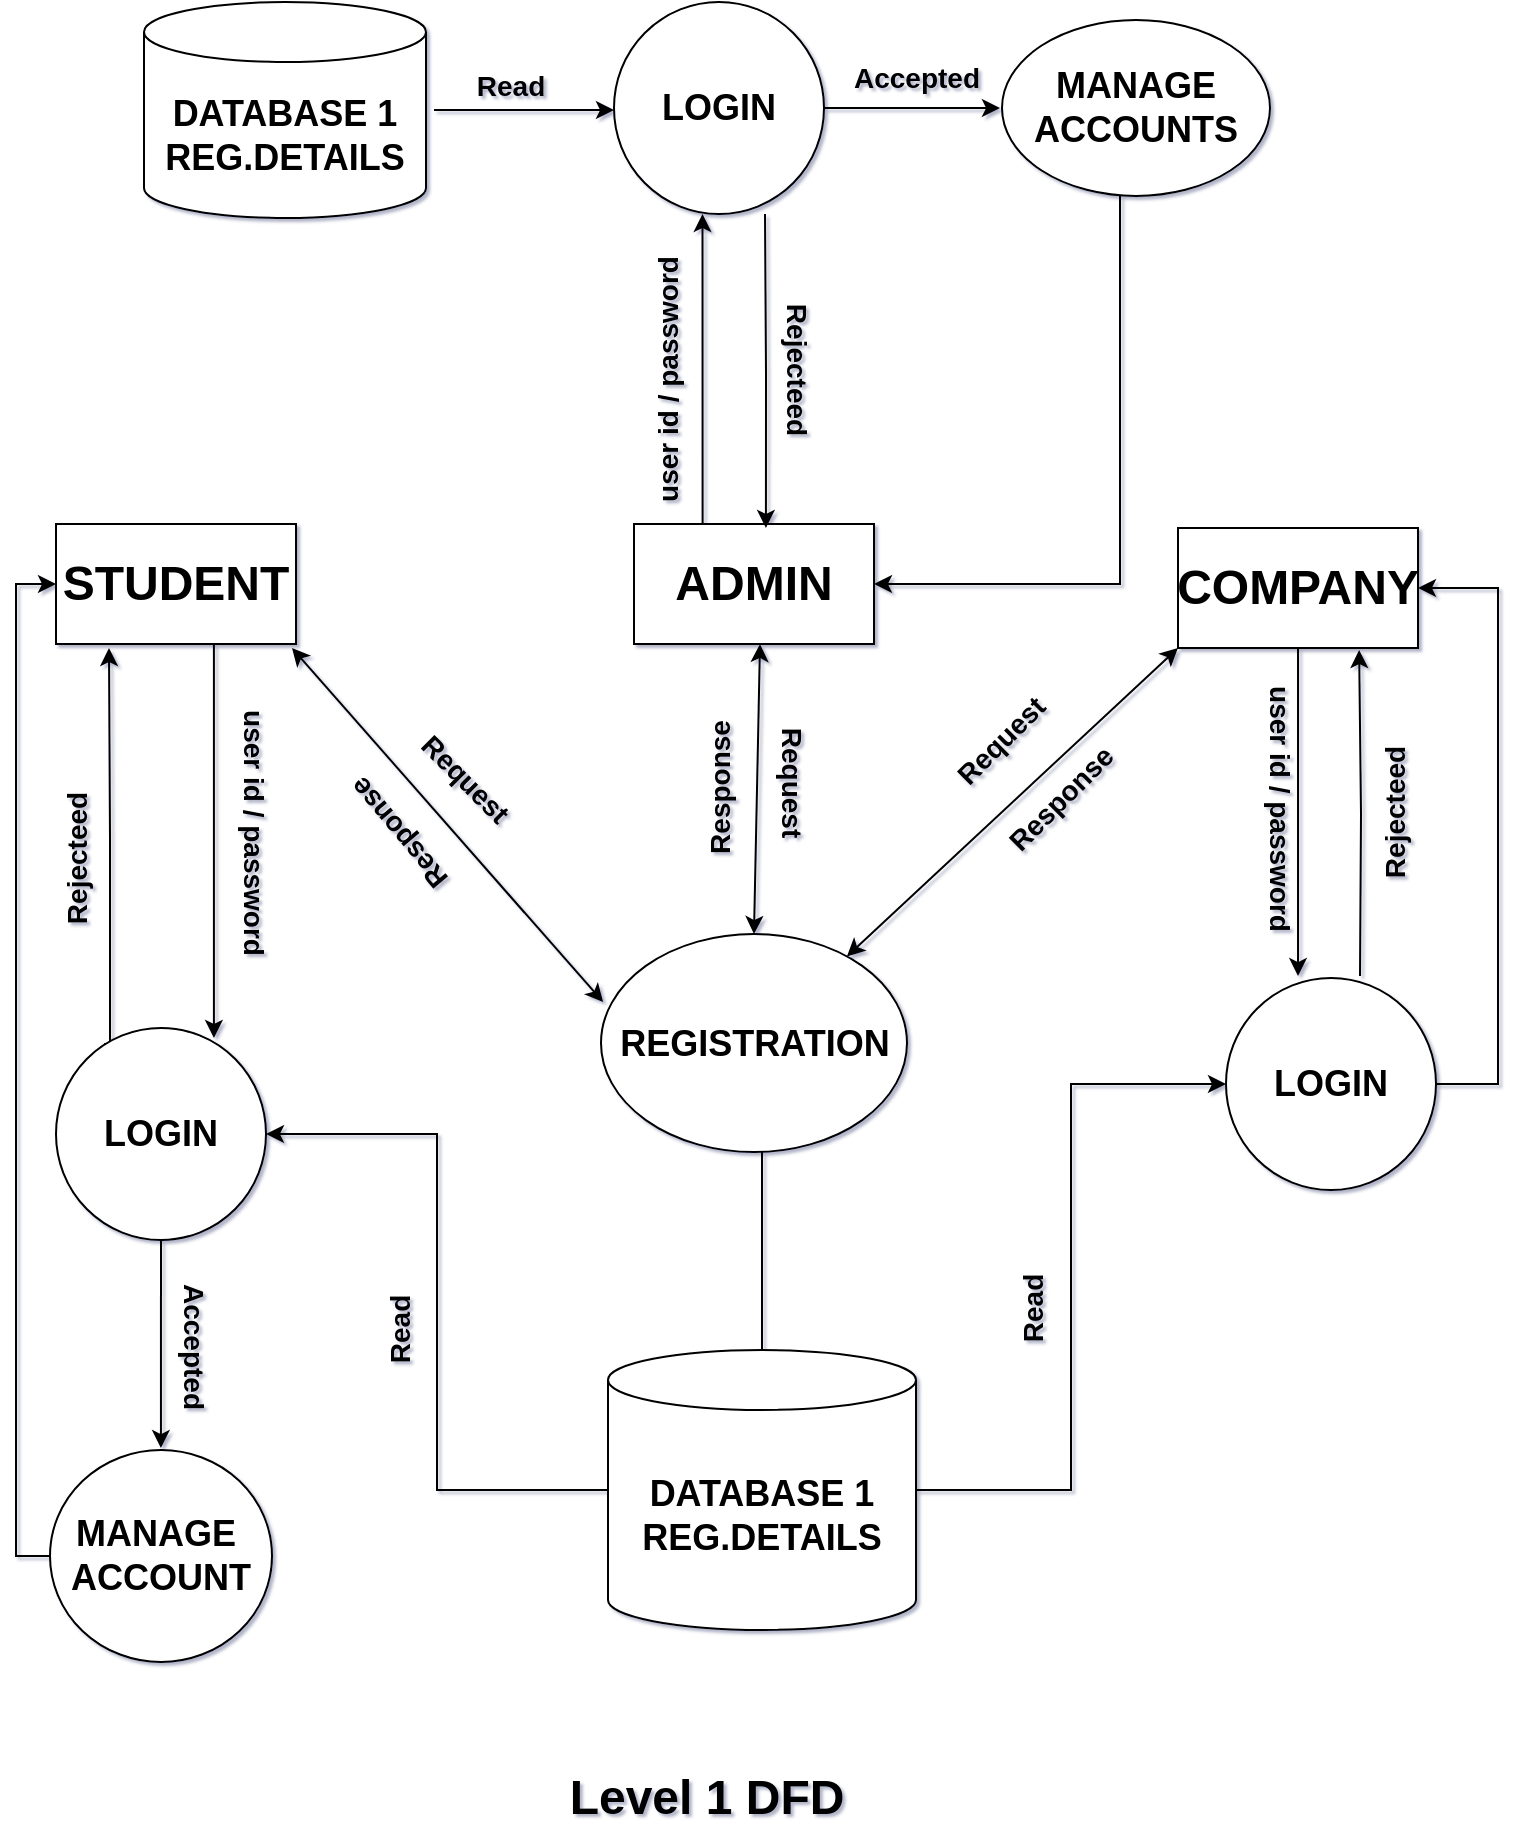 <mxfile version="21.7.5" type="github">
  <diagram name="Page-1" id="rjGy5YyPrBwTc-FCCKnh">
    <mxGraphModel dx="880" dy="856" grid="0" gridSize="10" guides="1" tooltips="1" connect="1" arrows="1" fold="1" page="0" pageScale="1" pageWidth="850" pageHeight="1100" background="none" math="0" shadow="1">
      <root>
        <mxCell id="0" />
        <mxCell id="1" parent="0" />
        <mxCell id="Oz6GXXXXGGRtiL-ehtRs-9" style="edgeStyle=orthogonalEdgeStyle;rounded=0;orthogonalLoop=1;jettySize=auto;html=1;entryX=0.571;entryY=0.113;entryDx=0;entryDy=0;entryPerimeter=0;" edge="1" parent="1">
          <mxGeometry relative="1" as="geometry">
            <mxPoint x="159.955" y="189" as="sourcePoint" />
            <mxPoint x="159.955" y="392.978" as="targetPoint" />
          </mxGeometry>
        </mxCell>
        <mxCell id="Oz6GXXXXGGRtiL-ehtRs-1" value="&lt;b&gt;&lt;font style=&quot;font-size: 24px;&quot;&gt;STUDENT&lt;/font&gt;&lt;/b&gt;" style="whiteSpace=wrap;html=1;" vertex="1" parent="1">
          <mxGeometry x="81" y="136" width="120" height="60" as="geometry" />
        </mxCell>
        <mxCell id="Oz6GXXXXGGRtiL-ehtRs-57" style="edgeStyle=orthogonalEdgeStyle;rounded=0;orthogonalLoop=1;jettySize=auto;html=1;entryX=0.5;entryY=1;entryDx=0;entryDy=0;" edge="1" parent="1">
          <mxGeometry relative="1" as="geometry">
            <mxPoint x="404.25" y="-19" as="targetPoint" />
            <mxPoint x="402.75" y="136" as="sourcePoint" />
            <Array as="points">
              <mxPoint x="403" y="137" />
              <mxPoint x="404" y="137" />
            </Array>
          </mxGeometry>
        </mxCell>
        <mxCell id="Oz6GXXXXGGRtiL-ehtRs-2" value="&lt;font style=&quot;font-size: 24px;&quot;&gt;&lt;b&gt;ADMIN&lt;/b&gt;&lt;/font&gt;" style="whiteSpace=wrap;html=1;" vertex="1" parent="1">
          <mxGeometry x="370" y="136" width="120" height="60" as="geometry" />
        </mxCell>
        <mxCell id="Oz6GXXXXGGRtiL-ehtRs-36" style="edgeStyle=orthogonalEdgeStyle;rounded=0;orthogonalLoop=1;jettySize=auto;html=1;entryX=0.343;entryY=-0.009;entryDx=0;entryDy=0;entryPerimeter=0;" edge="1" parent="1" source="Oz6GXXXXGGRtiL-ehtRs-5" target="Oz6GXXXXGGRtiL-ehtRs-8">
          <mxGeometry relative="1" as="geometry" />
        </mxCell>
        <mxCell id="Oz6GXXXXGGRtiL-ehtRs-5" value="&lt;b&gt;&lt;font style=&quot;font-size: 24px;&quot;&gt;COMPANY&lt;/font&gt;&lt;/b&gt;" style="whiteSpace=wrap;html=1;" vertex="1" parent="1">
          <mxGeometry x="642" y="138" width="120" height="60" as="geometry" />
        </mxCell>
        <mxCell id="Oz6GXXXXGGRtiL-ehtRs-11" style="edgeStyle=orthogonalEdgeStyle;rounded=0;orthogonalLoop=1;jettySize=auto;html=1;exitX=0.229;exitY=0.075;exitDx=0;exitDy=0;exitPerimeter=0;" edge="1" parent="1" source="Oz6GXXXXGGRtiL-ehtRs-6">
          <mxGeometry relative="1" as="geometry">
            <mxPoint x="107.5" y="198" as="targetPoint" />
            <mxPoint x="107.5" y="388" as="sourcePoint" />
            <Array as="points">
              <mxPoint x="108" y="396" />
              <mxPoint x="108" y="294" />
            </Array>
          </mxGeometry>
        </mxCell>
        <mxCell id="Oz6GXXXXGGRtiL-ehtRs-15" style="edgeStyle=orthogonalEdgeStyle;rounded=0;orthogonalLoop=1;jettySize=auto;html=1;entryX=0.432;entryY=0.038;entryDx=0;entryDy=0;entryPerimeter=0;" edge="1" parent="1">
          <mxGeometry relative="1" as="geometry">
            <mxPoint x="133.5" y="489" as="sourcePoint" />
            <mxPoint x="133.452" y="598.028" as="targetPoint" />
          </mxGeometry>
        </mxCell>
        <mxCell id="Oz6GXXXXGGRtiL-ehtRs-6" value="&lt;font style=&quot;font-size: 18px;&quot;&gt;&lt;b&gt;LOGIN&lt;/b&gt;&lt;/font&gt;" style="ellipse;whiteSpace=wrap;html=1;" vertex="1" parent="1">
          <mxGeometry x="81" y="388" width="105" height="106" as="geometry" />
        </mxCell>
        <mxCell id="Oz6GXXXXGGRtiL-ehtRs-7" value="&lt;font style=&quot;font-size: 18px;&quot;&gt;&lt;b&gt;REGISTRATION&lt;/b&gt;&lt;/font&gt;" style="ellipse;whiteSpace=wrap;html=1;" vertex="1" parent="1">
          <mxGeometry x="353.5" y="341" width="153" height="109" as="geometry" />
        </mxCell>
        <mxCell id="Oz6GXXXXGGRtiL-ehtRs-38" style="edgeStyle=orthogonalEdgeStyle;rounded=0;orthogonalLoop=1;jettySize=auto;html=1;entryX=0.638;entryY=1.017;entryDx=0;entryDy=0;entryPerimeter=0;" edge="1" parent="1">
          <mxGeometry relative="1" as="geometry">
            <mxPoint x="733" y="362" as="sourcePoint" />
            <mxPoint x="732.56" y="199.02" as="targetPoint" />
          </mxGeometry>
        </mxCell>
        <mxCell id="Oz6GXXXXGGRtiL-ehtRs-41" style="edgeStyle=orthogonalEdgeStyle;rounded=0;orthogonalLoop=1;jettySize=auto;html=1;entryX=1;entryY=0.5;entryDx=0;entryDy=0;" edge="1" parent="1" source="Oz6GXXXXGGRtiL-ehtRs-8" target="Oz6GXXXXGGRtiL-ehtRs-5">
          <mxGeometry relative="1" as="geometry">
            <Array as="points">
              <mxPoint x="802" y="416" />
              <mxPoint x="802" y="168" />
            </Array>
          </mxGeometry>
        </mxCell>
        <mxCell id="Oz6GXXXXGGRtiL-ehtRs-8" value="&lt;font style=&quot;font-size: 18px;&quot;&gt;&lt;b&gt;LOGIN&lt;/b&gt;&lt;/font&gt;" style="ellipse;whiteSpace=wrap;html=1;" vertex="1" parent="1">
          <mxGeometry x="666" y="363" width="105" height="106" as="geometry" />
        </mxCell>
        <mxCell id="Oz6GXXXXGGRtiL-ehtRs-10" value="&lt;b&gt;&lt;font style=&quot;font-size: 14px;&quot;&gt;user id / password&lt;/font&gt;&lt;/b&gt;" style="text;html=1;align=center;verticalAlign=middle;resizable=0;points=[];autosize=1;strokeColor=none;fillColor=none;rotation=90;" vertex="1" parent="1">
          <mxGeometry x="110" y="275" width="141" height="29" as="geometry" />
        </mxCell>
        <mxCell id="Oz6GXXXXGGRtiL-ehtRs-12" value="&lt;b&gt;&lt;font style=&quot;font-size: 14px;&quot;&gt;Rejecteed&lt;/font&gt;&lt;/b&gt;" style="text;html=1;align=center;verticalAlign=middle;resizable=0;points=[];autosize=1;strokeColor=none;fillColor=none;rotation=-90;" vertex="1" parent="1">
          <mxGeometry x="49" y="289" width="84" height="29" as="geometry" />
        </mxCell>
        <mxCell id="Oz6GXXXXGGRtiL-ehtRs-18" style="edgeStyle=orthogonalEdgeStyle;rounded=0;orthogonalLoop=1;jettySize=auto;html=1;entryX=0;entryY=0.5;entryDx=0;entryDy=0;" edge="1" parent="1" source="Oz6GXXXXGGRtiL-ehtRs-14" target="Oz6GXXXXGGRtiL-ehtRs-1">
          <mxGeometry relative="1" as="geometry">
            <Array as="points">
              <mxPoint x="61" y="652" />
              <mxPoint x="61" y="166" />
            </Array>
          </mxGeometry>
        </mxCell>
        <mxCell id="Oz6GXXXXGGRtiL-ehtRs-14" value="&lt;b&gt;&lt;font style=&quot;font-size: 18px;&quot;&gt;MANAGE&amp;nbsp;&lt;br&gt;ACCOUNT&lt;/font&gt;&lt;/b&gt;" style="ellipse;whiteSpace=wrap;html=1;" vertex="1" parent="1">
          <mxGeometry x="78" y="599" width="111" height="106" as="geometry" />
        </mxCell>
        <mxCell id="Oz6GXXXXGGRtiL-ehtRs-16" value="&lt;font style=&quot;font-size: 14px;&quot;&gt;&lt;b&gt;Accepted&lt;/b&gt;&lt;/font&gt;" style="text;html=1;align=center;verticalAlign=middle;resizable=0;points=[];autosize=1;strokeColor=none;fillColor=none;rotation=90;" vertex="1" parent="1">
          <mxGeometry x="110" y="532" width="81" height="29" as="geometry" />
        </mxCell>
        <mxCell id="Oz6GXXXXGGRtiL-ehtRs-20" value="" style="endArrow=classic;startArrow=classic;html=1;rounded=0;entryX=0.007;entryY=0.312;entryDx=0;entryDy=0;entryPerimeter=0;" edge="1" parent="1" target="Oz6GXXXXGGRtiL-ehtRs-7">
          <mxGeometry width="50" height="50" relative="1" as="geometry">
            <mxPoint x="199" y="198" as="sourcePoint" />
            <mxPoint x="249" y="148" as="targetPoint" />
          </mxGeometry>
        </mxCell>
        <mxCell id="Oz6GXXXXGGRtiL-ehtRs-21" value="&lt;font style=&quot;font-size: 14px;&quot;&gt;&lt;b&gt;Request&lt;/b&gt;&lt;/font&gt;" style="text;html=1;align=center;verticalAlign=middle;resizable=0;points=[];autosize=1;strokeColor=none;fillColor=none;rotation=45;" vertex="1" parent="1">
          <mxGeometry x="249" y="248" width="73" height="29" as="geometry" />
        </mxCell>
        <mxCell id="Oz6GXXXXGGRtiL-ehtRs-24" value="&lt;font style=&quot;font-size: 14px;&quot;&gt;&lt;b&gt;Response&lt;/b&gt;&lt;/font&gt;" style="text;html=1;align=center;verticalAlign=middle;resizable=0;points=[];autosize=1;strokeColor=none;fillColor=none;rotation=-130;" vertex="1" parent="1">
          <mxGeometry x="210" y="277" width="85" height="29" as="geometry" />
        </mxCell>
        <mxCell id="Oz6GXXXXGGRtiL-ehtRs-27" value="&lt;font style=&quot;font-size: 14px;&quot;&gt;&lt;b&gt;Request&lt;/b&gt;&lt;/font&gt;" style="text;html=1;align=center;verticalAlign=middle;resizable=0;points=[];autosize=1;strokeColor=none;fillColor=none;rotation=90;" vertex="1" parent="1">
          <mxGeometry x="413" y="250" width="73" height="29" as="geometry" />
        </mxCell>
        <mxCell id="Oz6GXXXXGGRtiL-ehtRs-28" value="&lt;font style=&quot;font-size: 14px;&quot;&gt;&lt;b&gt;Response&lt;/b&gt;&lt;/font&gt;" style="text;html=1;align=center;verticalAlign=middle;resizable=0;points=[];autosize=1;strokeColor=none;fillColor=none;rotation=-90;" vertex="1" parent="1">
          <mxGeometry x="370" y="254" width="85" height="29" as="geometry" />
        </mxCell>
        <mxCell id="Oz6GXXXXGGRtiL-ehtRs-29" value="" style="endArrow=classic;startArrow=classic;html=1;rounded=0;exitX=0.5;exitY=0;exitDx=0;exitDy=0;" edge="1" parent="1" source="Oz6GXXXXGGRtiL-ehtRs-7">
          <mxGeometry width="50" height="50" relative="1" as="geometry">
            <mxPoint x="431" y="284" as="sourcePoint" />
            <mxPoint x="433" y="196" as="targetPoint" />
          </mxGeometry>
        </mxCell>
        <mxCell id="Oz6GXXXXGGRtiL-ehtRs-30" value="" style="endArrow=classic;startArrow=classic;html=1;rounded=0;" edge="1" parent="1" target="Oz6GXXXXGGRtiL-ehtRs-7">
          <mxGeometry width="50" height="50" relative="1" as="geometry">
            <mxPoint x="642" y="198" as="sourcePoint" />
            <mxPoint x="792" y="323" as="targetPoint" />
          </mxGeometry>
        </mxCell>
        <mxCell id="Oz6GXXXXGGRtiL-ehtRs-33" value="&lt;font style=&quot;font-size: 14px;&quot;&gt;&lt;b&gt;Request&lt;/b&gt;&lt;/font&gt;" style="text;html=1;align=center;verticalAlign=middle;resizable=0;points=[];autosize=1;strokeColor=none;fillColor=none;rotation=-45;" vertex="1" parent="1">
          <mxGeometry x="516" y="230" width="73" height="29" as="geometry" />
        </mxCell>
        <mxCell id="Oz6GXXXXGGRtiL-ehtRs-35" value="&lt;font style=&quot;font-size: 14px;&quot;&gt;&lt;b&gt;Response&lt;/b&gt;&lt;/font&gt;" style="text;html=1;align=center;verticalAlign=middle;resizable=0;points=[];autosize=1;strokeColor=none;fillColor=none;rotation=-45;" vertex="1" parent="1">
          <mxGeometry x="540" y="259" width="85" height="29" as="geometry" />
        </mxCell>
        <mxCell id="Oz6GXXXXGGRtiL-ehtRs-39" value="&lt;b&gt;&lt;font style=&quot;font-size: 14px;&quot;&gt;user id / password&lt;/font&gt;&lt;/b&gt;" style="text;html=1;align=center;verticalAlign=middle;resizable=0;points=[];autosize=1;strokeColor=none;fillColor=none;rotation=90;" vertex="1" parent="1">
          <mxGeometry x="623" y="263" width="141" height="29" as="geometry" />
        </mxCell>
        <mxCell id="Oz6GXXXXGGRtiL-ehtRs-40" value="&lt;b&gt;&lt;font style=&quot;font-size: 14px;&quot;&gt;Rejecteed&lt;/font&gt;&lt;/b&gt;" style="text;html=1;align=center;verticalAlign=middle;resizable=0;points=[];autosize=1;strokeColor=none;fillColor=none;rotation=-90;" vertex="1" parent="1">
          <mxGeometry x="708" y="266" width="84" height="29" as="geometry" />
        </mxCell>
        <mxCell id="Oz6GXXXXGGRtiL-ehtRs-46" style="edgeStyle=orthogonalEdgeStyle;rounded=0;orthogonalLoop=1;jettySize=auto;html=1;entryX=1;entryY=0.5;entryDx=0;entryDy=0;" edge="1" parent="1" source="Oz6GXXXXGGRtiL-ehtRs-43" target="Oz6GXXXXGGRtiL-ehtRs-6">
          <mxGeometry relative="1" as="geometry" />
        </mxCell>
        <mxCell id="Oz6GXXXXGGRtiL-ehtRs-48" style="edgeStyle=orthogonalEdgeStyle;rounded=0;orthogonalLoop=1;jettySize=auto;html=1;entryX=0;entryY=0.5;entryDx=0;entryDy=0;" edge="1" parent="1" source="Oz6GXXXXGGRtiL-ehtRs-43" target="Oz6GXXXXGGRtiL-ehtRs-8">
          <mxGeometry relative="1" as="geometry" />
        </mxCell>
        <mxCell id="Oz6GXXXXGGRtiL-ehtRs-43" value="&lt;b style=&quot;border-color: var(--border-color);&quot;&gt;&lt;font style=&quot;border-color: var(--border-color); font-size: 18px;&quot;&gt;DATABASE 1&lt;br style=&quot;border-color: var(--border-color);&quot;&gt;REG.DETAILS&lt;/font&gt;&lt;/b&gt;" style="shape=cylinder3;whiteSpace=wrap;html=1;boundedLbl=1;backgroundOutline=1;size=15;" vertex="1" parent="1">
          <mxGeometry x="357" y="549" width="154" height="140" as="geometry" />
        </mxCell>
        <mxCell id="Oz6GXXXXGGRtiL-ehtRs-45" value="" style="endArrow=none;html=1;rounded=0;exitX=0.5;exitY=0;exitDx=0;exitDy=0;exitPerimeter=0;" edge="1" parent="1" source="Oz6GXXXXGGRtiL-ehtRs-43">
          <mxGeometry width="50" height="50" relative="1" as="geometry">
            <mxPoint x="384" y="500" as="sourcePoint" />
            <mxPoint x="434" y="450" as="targetPoint" />
          </mxGeometry>
        </mxCell>
        <mxCell id="Oz6GXXXXGGRtiL-ehtRs-47" value="&lt;font style=&quot;font-size: 14px;&quot;&gt;&lt;b&gt;Read&lt;/b&gt;&lt;/font&gt;" style="text;html=1;align=center;verticalAlign=middle;resizable=0;points=[];autosize=1;strokeColor=none;fillColor=none;rotation=-90;" vertex="1" parent="1">
          <mxGeometry x="226.5" y="525" width="52" height="29" as="geometry" />
        </mxCell>
        <mxCell id="Oz6GXXXXGGRtiL-ehtRs-49" value="&lt;font style=&quot;font-size: 14px;&quot;&gt;&lt;b&gt;Read&lt;/b&gt;&lt;/font&gt;" style="text;html=1;align=center;verticalAlign=middle;resizable=0;points=[];autosize=1;strokeColor=none;fillColor=none;rotation=-90;" vertex="1" parent="1">
          <mxGeometry x="543" y="514" width="52" height="29" as="geometry" />
        </mxCell>
        <mxCell id="Oz6GXXXXGGRtiL-ehtRs-50" value="&lt;b&gt;&lt;font style=&quot;font-size: 24px;&quot;&gt;Level 1 DFD&lt;/font&gt;&lt;/b&gt;" style="text;html=1;align=center;verticalAlign=middle;resizable=0;points=[];autosize=1;strokeColor=none;fillColor=none;" vertex="1" parent="1">
          <mxGeometry x="328" y="752" width="155" height="41" as="geometry" />
        </mxCell>
        <mxCell id="Oz6GXXXXGGRtiL-ehtRs-59" style="edgeStyle=orthogonalEdgeStyle;rounded=0;orthogonalLoop=1;jettySize=auto;html=1;entryX=0.358;entryY=0.033;entryDx=0;entryDy=0;entryPerimeter=0;" edge="1" parent="1">
          <mxGeometry relative="1" as="geometry">
            <mxPoint x="435.5" y="-19" as="sourcePoint" />
            <mxPoint x="435.96" y="137.98" as="targetPoint" />
          </mxGeometry>
        </mxCell>
        <mxCell id="Oz6GXXXXGGRtiL-ehtRs-64" style="edgeStyle=orthogonalEdgeStyle;rounded=0;orthogonalLoop=1;jettySize=auto;html=1;" edge="1" parent="1" source="Oz6GXXXXGGRtiL-ehtRs-53">
          <mxGeometry relative="1" as="geometry">
            <mxPoint x="553" y="-72" as="targetPoint" />
          </mxGeometry>
        </mxCell>
        <mxCell id="Oz6GXXXXGGRtiL-ehtRs-53" value="&lt;font style=&quot;font-size: 18px;&quot;&gt;&lt;b&gt;LOGIN&lt;/b&gt;&lt;/font&gt;" style="ellipse;whiteSpace=wrap;html=1;" vertex="1" parent="1">
          <mxGeometry x="360" y="-125" width="105" height="106" as="geometry" />
        </mxCell>
        <mxCell id="Oz6GXXXXGGRtiL-ehtRs-58" value="&lt;b&gt;&lt;font style=&quot;font-size: 14px;&quot;&gt;user id / password&lt;/font&gt;&lt;/b&gt;" style="text;html=1;align=center;verticalAlign=middle;resizable=0;points=[];autosize=1;strokeColor=none;fillColor=none;rotation=-90;" vertex="1" parent="1">
          <mxGeometry x="316" y="50" width="141" height="29" as="geometry" />
        </mxCell>
        <mxCell id="Oz6GXXXXGGRtiL-ehtRs-61" value="&lt;b&gt;&lt;font style=&quot;font-size: 14px;&quot;&gt;Rejecteed&lt;/font&gt;&lt;/b&gt;" style="text;html=1;align=center;verticalAlign=middle;resizable=0;points=[];autosize=1;strokeColor=none;fillColor=none;rotation=90;" vertex="1" parent="1">
          <mxGeometry x="410" y="44" width="84" height="29" as="geometry" />
        </mxCell>
        <mxCell id="Oz6GXXXXGGRtiL-ehtRs-66" style="edgeStyle=orthogonalEdgeStyle;rounded=0;orthogonalLoop=1;jettySize=auto;html=1;entryX=1;entryY=0.5;entryDx=0;entryDy=0;" edge="1" parent="1" source="Oz6GXXXXGGRtiL-ehtRs-62" target="Oz6GXXXXGGRtiL-ehtRs-2">
          <mxGeometry relative="1" as="geometry">
            <Array as="points">
              <mxPoint x="613" y="166" />
            </Array>
          </mxGeometry>
        </mxCell>
        <mxCell id="Oz6GXXXXGGRtiL-ehtRs-62" value="&lt;b&gt;&lt;font style=&quot;font-size: 18px;&quot;&gt;MANAGE&lt;br&gt;ACCOUNTS&lt;/font&gt;&lt;/b&gt;" style="ellipse;whiteSpace=wrap;html=1;" vertex="1" parent="1">
          <mxGeometry x="554" y="-116" width="134" height="88" as="geometry" />
        </mxCell>
        <mxCell id="Oz6GXXXXGGRtiL-ehtRs-65" value="&lt;b&gt;&lt;font style=&quot;font-size: 14px;&quot;&gt;Accepted&lt;/font&gt;&lt;/b&gt;" style="text;html=1;align=center;verticalAlign=middle;resizable=0;points=[];autosize=1;strokeColor=none;fillColor=none;" vertex="1" parent="1">
          <mxGeometry x="470" y="-102" width="81" height="29" as="geometry" />
        </mxCell>
        <mxCell id="Oz6GXXXXGGRtiL-ehtRs-69" style="edgeStyle=orthogonalEdgeStyle;rounded=0;orthogonalLoop=1;jettySize=auto;html=1;" edge="1" parent="1">
          <mxGeometry relative="1" as="geometry">
            <mxPoint x="360" y="-71" as="targetPoint" />
            <mxPoint x="270" y="-71" as="sourcePoint" />
          </mxGeometry>
        </mxCell>
        <mxCell id="Oz6GXXXXGGRtiL-ehtRs-67" value="&lt;b style=&quot;border-color: var(--border-color);&quot;&gt;&lt;font style=&quot;border-color: var(--border-color); font-size: 18px;&quot;&gt;DATABASE 1&lt;br style=&quot;border-color: var(--border-color);&quot;&gt;REG.DETAILS&lt;/font&gt;&lt;/b&gt;" style="shape=cylinder3;whiteSpace=wrap;html=1;boundedLbl=1;backgroundOutline=1;size=15;shadow=0;" vertex="1" parent="1">
          <mxGeometry x="125" y="-125" width="141" height="108" as="geometry" />
        </mxCell>
        <mxCell id="Oz6GXXXXGGRtiL-ehtRs-70" value="&lt;b&gt;&lt;font style=&quot;font-size: 14px;&quot;&gt;Read&lt;/font&gt;&lt;/b&gt;" style="text;html=1;align=center;verticalAlign=middle;resizable=0;points=[];autosize=1;strokeColor=none;fillColor=none;" vertex="1" parent="1">
          <mxGeometry x="282" y="-98" width="52" height="29" as="geometry" />
        </mxCell>
      </root>
    </mxGraphModel>
  </diagram>
</mxfile>
